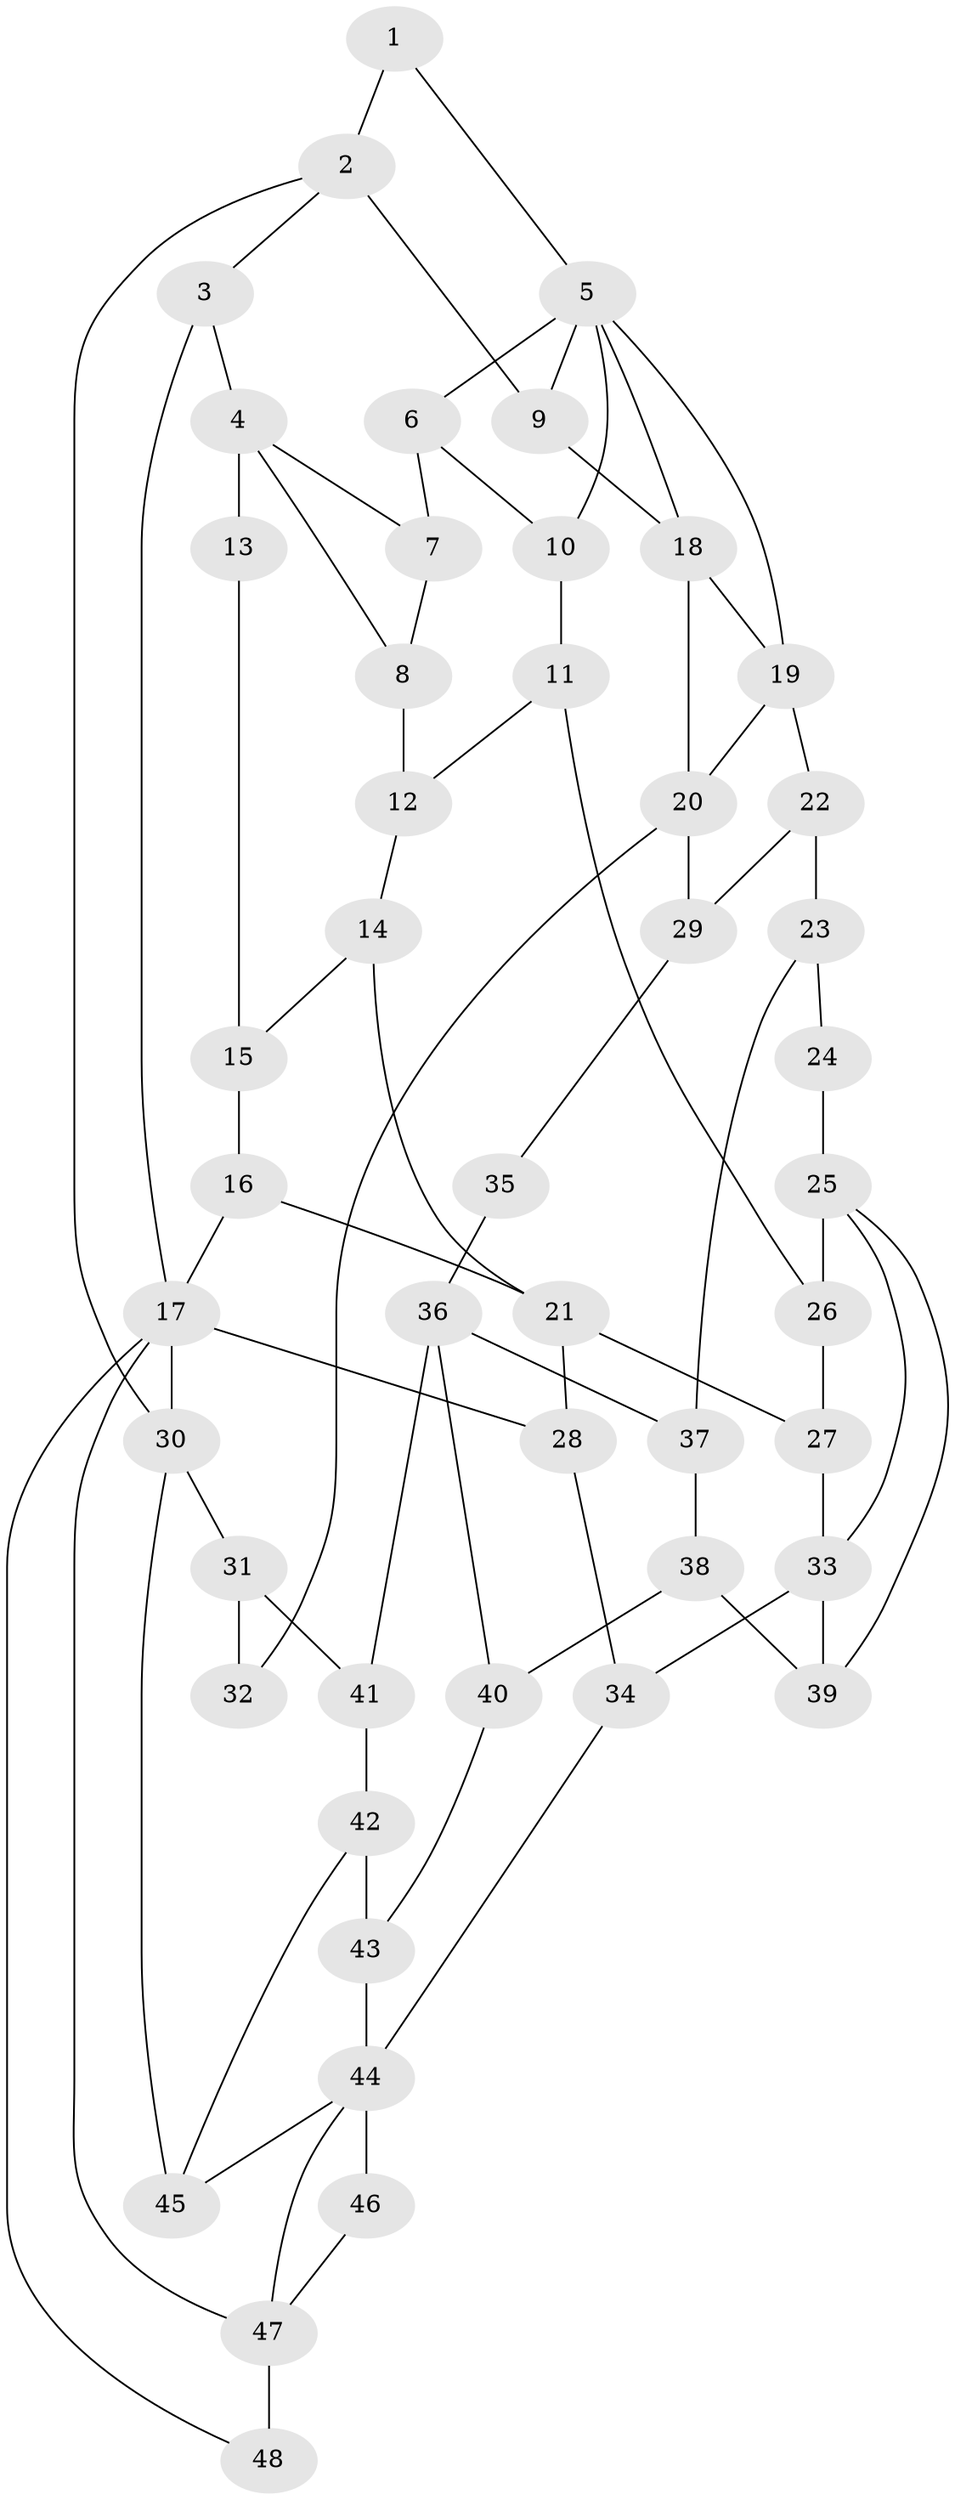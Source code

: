 // original degree distribution, {3: 0.020833333333333332, 6: 0.2604166666666667, 5: 0.4375, 4: 0.28125}
// Generated by graph-tools (version 1.1) at 2025/38/03/09/25 02:38:34]
// undirected, 48 vertices, 78 edges
graph export_dot {
graph [start="1"]
  node [color=gray90,style=filled];
  1;
  2;
  3;
  4;
  5;
  6;
  7;
  8;
  9;
  10;
  11;
  12;
  13;
  14;
  15;
  16;
  17;
  18;
  19;
  20;
  21;
  22;
  23;
  24;
  25;
  26;
  27;
  28;
  29;
  30;
  31;
  32;
  33;
  34;
  35;
  36;
  37;
  38;
  39;
  40;
  41;
  42;
  43;
  44;
  45;
  46;
  47;
  48;
  1 -- 2 [weight=1.0];
  1 -- 5 [weight=1.0];
  2 -- 3 [weight=1.0];
  2 -- 9 [weight=1.0];
  2 -- 30 [weight=1.0];
  3 -- 4 [weight=1.0];
  3 -- 17 [weight=2.0];
  4 -- 7 [weight=1.0];
  4 -- 8 [weight=1.0];
  4 -- 13 [weight=2.0];
  5 -- 6 [weight=1.0];
  5 -- 9 [weight=1.0];
  5 -- 10 [weight=1.0];
  5 -- 18 [weight=1.0];
  5 -- 19 [weight=1.0];
  6 -- 7 [weight=1.0];
  6 -- 10 [weight=1.0];
  7 -- 8 [weight=1.0];
  8 -- 12 [weight=1.0];
  9 -- 18 [weight=1.0];
  10 -- 11 [weight=1.0];
  11 -- 12 [weight=2.0];
  11 -- 26 [weight=2.0];
  12 -- 14 [weight=2.0];
  13 -- 15 [weight=1.0];
  14 -- 15 [weight=1.0];
  14 -- 21 [weight=2.0];
  15 -- 16 [weight=1.0];
  16 -- 17 [weight=1.0];
  16 -- 21 [weight=2.0];
  17 -- 28 [weight=1.0];
  17 -- 30 [weight=1.0];
  17 -- 47 [weight=1.0];
  17 -- 48 [weight=1.0];
  18 -- 19 [weight=1.0];
  18 -- 20 [weight=2.0];
  19 -- 20 [weight=1.0];
  19 -- 22 [weight=1.0];
  20 -- 29 [weight=1.0];
  20 -- 32 [weight=2.0];
  21 -- 27 [weight=1.0];
  21 -- 28 [weight=1.0];
  22 -- 23 [weight=1.0];
  22 -- 29 [weight=1.0];
  23 -- 24 [weight=1.0];
  23 -- 37 [weight=1.0];
  24 -- 25 [weight=2.0];
  25 -- 26 [weight=2.0];
  25 -- 33 [weight=1.0];
  25 -- 39 [weight=1.0];
  26 -- 27 [weight=1.0];
  27 -- 33 [weight=1.0];
  28 -- 34 [weight=1.0];
  29 -- 35 [weight=1.0];
  30 -- 31 [weight=1.0];
  30 -- 45 [weight=1.0];
  31 -- 32 [weight=1.0];
  31 -- 41 [weight=1.0];
  33 -- 34 [weight=2.0];
  33 -- 39 [weight=1.0];
  34 -- 44 [weight=2.0];
  35 -- 36 [weight=2.0];
  36 -- 37 [weight=2.0];
  36 -- 40 [weight=1.0];
  36 -- 41 [weight=1.0];
  37 -- 38 [weight=1.0];
  38 -- 39 [weight=1.0];
  38 -- 40 [weight=1.0];
  40 -- 43 [weight=1.0];
  41 -- 42 [weight=1.0];
  42 -- 43 [weight=2.0];
  42 -- 45 [weight=1.0];
  43 -- 44 [weight=1.0];
  44 -- 45 [weight=1.0];
  44 -- 46 [weight=1.0];
  44 -- 47 [weight=1.0];
  46 -- 47 [weight=2.0];
  47 -- 48 [weight=2.0];
}

